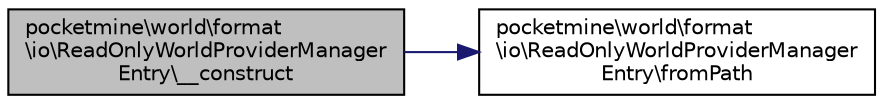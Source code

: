 digraph "pocketmine\world\format\io\ReadOnlyWorldProviderManagerEntry\__construct"
{
 // INTERACTIVE_SVG=YES
 // LATEX_PDF_SIZE
  edge [fontname="Helvetica",fontsize="10",labelfontname="Helvetica",labelfontsize="10"];
  node [fontname="Helvetica",fontsize="10",shape=record];
  rankdir="LR";
  Node1 [label="pocketmine\\world\\format\l\\io\\ReadOnlyWorldProviderManager\lEntry\\__construct",height=0.2,width=0.4,color="black", fillcolor="grey75", style="filled", fontcolor="black",tooltip=" "];
  Node1 -> Node2 [color="midnightblue",fontsize="10",style="solid",fontname="Helvetica"];
  Node2 [label="pocketmine\\world\\format\l\\io\\ReadOnlyWorldProviderManager\lEntry\\fromPath",height=0.2,width=0.4,color="black", fillcolor="white", style="filled",URL="$df/dab/classpocketmine_1_1world_1_1format_1_1io_1_1_read_only_world_provider_manager_entry.html#a724c079f197f71b8c5de73e8f7b90687",tooltip=" "];
}
